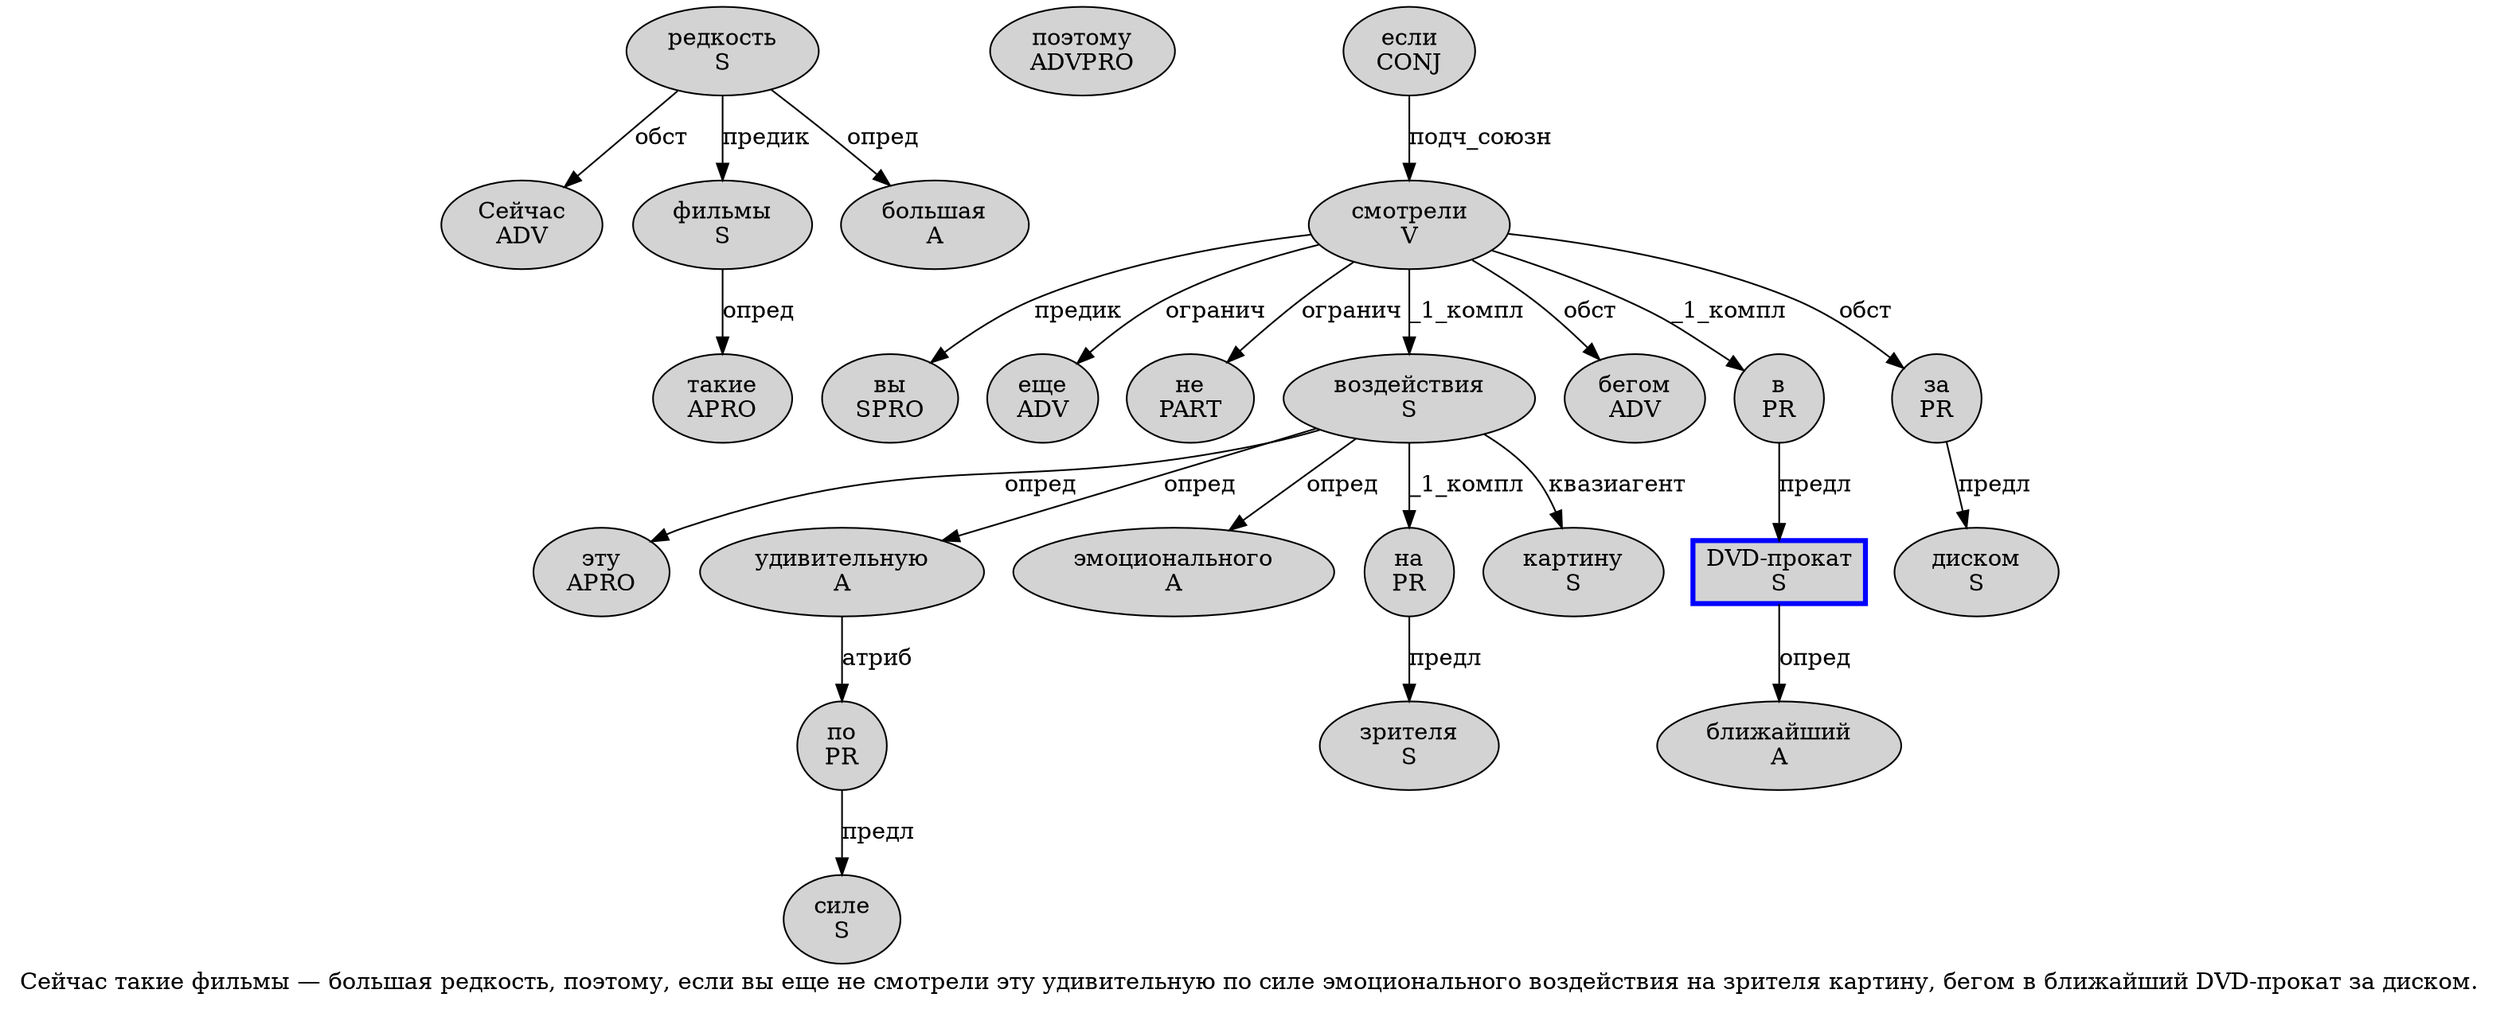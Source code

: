 digraph SENTENCE_868 {
	graph [label="Сейчас такие фильмы — большая редкость, поэтому, если вы еще не смотрели эту удивительную по силе эмоционального воздействия на зрителя картину, бегом в ближайший DVD-прокат за диском."]
	node [style=filled]
		0 [label="Сейчас
ADV" color="" fillcolor=lightgray penwidth=1 shape=ellipse]
		1 [label="такие
APRO" color="" fillcolor=lightgray penwidth=1 shape=ellipse]
		2 [label="фильмы
S" color="" fillcolor=lightgray penwidth=1 shape=ellipse]
		4 [label="большая
A" color="" fillcolor=lightgray penwidth=1 shape=ellipse]
		5 [label="редкость
S" color="" fillcolor=lightgray penwidth=1 shape=ellipse]
		7 [label="поэтому
ADVPRO" color="" fillcolor=lightgray penwidth=1 shape=ellipse]
		9 [label="если
CONJ" color="" fillcolor=lightgray penwidth=1 shape=ellipse]
		10 [label="вы
SPRO" color="" fillcolor=lightgray penwidth=1 shape=ellipse]
		11 [label="еще
ADV" color="" fillcolor=lightgray penwidth=1 shape=ellipse]
		12 [label="не
PART" color="" fillcolor=lightgray penwidth=1 shape=ellipse]
		13 [label="смотрели
V" color="" fillcolor=lightgray penwidth=1 shape=ellipse]
		14 [label="эту
APRO" color="" fillcolor=lightgray penwidth=1 shape=ellipse]
		15 [label="удивительную
A" color="" fillcolor=lightgray penwidth=1 shape=ellipse]
		16 [label="по
PR" color="" fillcolor=lightgray penwidth=1 shape=ellipse]
		17 [label="силе
S" color="" fillcolor=lightgray penwidth=1 shape=ellipse]
		18 [label="эмоционального
A" color="" fillcolor=lightgray penwidth=1 shape=ellipse]
		19 [label="воздействия
S" color="" fillcolor=lightgray penwidth=1 shape=ellipse]
		20 [label="на
PR" color="" fillcolor=lightgray penwidth=1 shape=ellipse]
		21 [label="зрителя
S" color="" fillcolor=lightgray penwidth=1 shape=ellipse]
		22 [label="картину
S" color="" fillcolor=lightgray penwidth=1 shape=ellipse]
		24 [label="бегом
ADV" color="" fillcolor=lightgray penwidth=1 shape=ellipse]
		25 [label="в
PR" color="" fillcolor=lightgray penwidth=1 shape=ellipse]
		26 [label="ближайший
A" color="" fillcolor=lightgray penwidth=1 shape=ellipse]
		27 [label="DVD-прокат
S" color=blue fillcolor=lightgray penwidth=3 shape=box]
		28 [label="за
PR" color="" fillcolor=lightgray penwidth=1 shape=ellipse]
		29 [label="диском
S" color="" fillcolor=lightgray penwidth=1 shape=ellipse]
			2 -> 1 [label="опред"]
			28 -> 29 [label="предл"]
			9 -> 13 [label="подч_союзн"]
			16 -> 17 [label="предл"]
			20 -> 21 [label="предл"]
			15 -> 16 [label="атриб"]
			19 -> 14 [label="опред"]
			19 -> 15 [label="опред"]
			19 -> 18 [label="опред"]
			19 -> 20 [label="_1_компл"]
			19 -> 22 [label="квазиагент"]
			13 -> 10 [label="предик"]
			13 -> 11 [label="огранич"]
			13 -> 12 [label="огранич"]
			13 -> 19 [label="_1_компл"]
			13 -> 24 [label="обст"]
			13 -> 25 [label="_1_компл"]
			13 -> 28 [label="обст"]
			25 -> 27 [label="предл"]
			5 -> 0 [label="обст"]
			5 -> 2 [label="предик"]
			5 -> 4 [label="опред"]
			27 -> 26 [label="опред"]
}